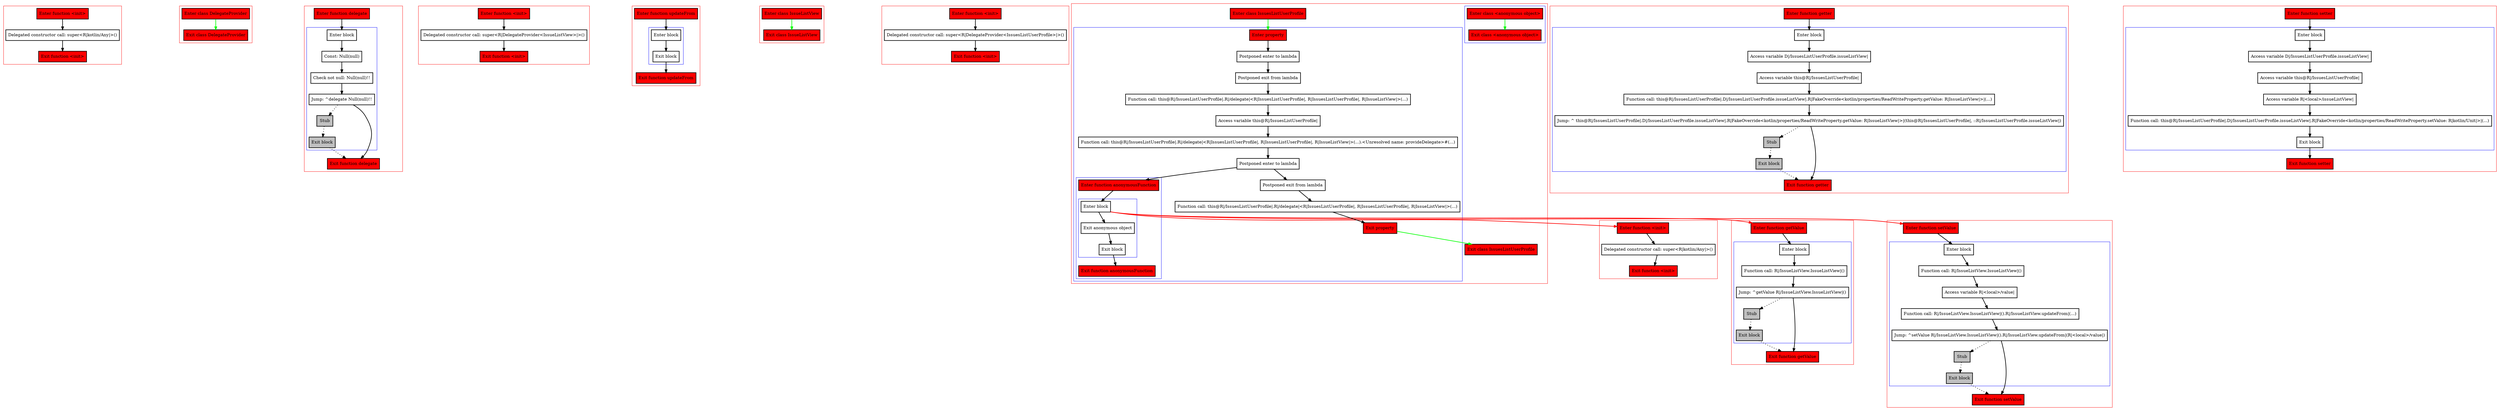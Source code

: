 digraph delegateWithAnonymousObject_kt {
    graph [nodesep=3]
    node [shape=box penwidth=2]
    edge [penwidth=2]

    subgraph cluster_0 {
        color=red
        0 [label="Enter function <init>" style="filled" fillcolor=red];
        1 [label="Delegated constructor call: super<R|kotlin/Any|>()"];
        2 [label="Exit function <init>" style="filled" fillcolor=red];
    }
    0 -> {1};
    1 -> {2};

    subgraph cluster_1 {
        color=red
        3 [label="Enter class DelegateProvider" style="filled" fillcolor=red];
        4 [label="Exit class DelegateProvider" style="filled" fillcolor=red];
    }
    3 -> {4} [color=green];

    subgraph cluster_2 {
        color=red
        5 [label="Enter function delegate" style="filled" fillcolor=red];
        subgraph cluster_3 {
            color=blue
            6 [label="Enter block"];
            7 [label="Const: Null(null)"];
            8 [label="Check not null: Null(null)!!"];
            9 [label="Jump: ^delegate Null(null)!!"];
            10 [label="Stub" style="filled" fillcolor=gray];
            11 [label="Exit block" style="filled" fillcolor=gray];
        }
        12 [label="Exit function delegate" style="filled" fillcolor=red];
    }
    5 -> {6};
    6 -> {7};
    7 -> {8};
    8 -> {9};
    9 -> {12};
    9 -> {10} [style=dotted];
    10 -> {11} [style=dotted];
    11 -> {12} [style=dotted];

    subgraph cluster_4 {
        color=red
        13 [label="Enter function <init>" style="filled" fillcolor=red];
        14 [label="Delegated constructor call: super<R|DelegateProvider<IssueListView>|>()"];
        15 [label="Exit function <init>" style="filled" fillcolor=red];
    }
    13 -> {14};
    14 -> {15};

    subgraph cluster_5 {
        color=red
        16 [label="Enter function updateFrom" style="filled" fillcolor=red];
        subgraph cluster_6 {
            color=blue
            17 [label="Enter block"];
            18 [label="Exit block"];
        }
        19 [label="Exit function updateFrom" style="filled" fillcolor=red];
    }
    16 -> {17};
    17 -> {18};
    18 -> {19};

    subgraph cluster_7 {
        color=red
        20 [label="Enter class IssueListView" style="filled" fillcolor=red];
        21 [label="Exit class IssueListView" style="filled" fillcolor=red];
    }
    20 -> {21} [color=green];

    subgraph cluster_8 {
        color=red
        22 [label="Enter function <init>" style="filled" fillcolor=red];
        23 [label="Delegated constructor call: super<R|DelegateProvider<IssuesListUserProfile>|>()"];
        24 [label="Exit function <init>" style="filled" fillcolor=red];
    }
    22 -> {23};
    23 -> {24};

    subgraph cluster_9 {
        color=red
        32 [label="Enter function <init>" style="filled" fillcolor=red];
        33 [label="Delegated constructor call: super<R|kotlin/Any|>()"];
        34 [label="Exit function <init>" style="filled" fillcolor=red];
    }
    32 -> {33};
    33 -> {34};

    subgraph cluster_10 {
        color=red
        35 [label="Enter function getValue" style="filled" fillcolor=red];
        subgraph cluster_11 {
            color=blue
            36 [label="Enter block"];
            37 [label="Function call: R|/IssueListView.IssueListView|()"];
            38 [label="Jump: ^getValue R|/IssueListView.IssueListView|()"];
            39 [label="Stub" style="filled" fillcolor=gray];
            40 [label="Exit block" style="filled" fillcolor=gray];
        }
        41 [label="Exit function getValue" style="filled" fillcolor=red];
    }
    35 -> {36};
    36 -> {37};
    37 -> {38};
    38 -> {41};
    38 -> {39} [style=dotted];
    39 -> {40} [style=dotted];
    40 -> {41} [style=dotted];

    subgraph cluster_12 {
        color=red
        42 [label="Enter function setValue" style="filled" fillcolor=red];
        subgraph cluster_13 {
            color=blue
            43 [label="Enter block"];
            44 [label="Function call: R|/IssueListView.IssueListView|()"];
            45 [label="Access variable R|<local>/value|"];
            46 [label="Function call: R|/IssueListView.IssueListView|().R|/IssueListView.updateFrom|(...)"];
            47 [label="Jump: ^setValue R|/IssueListView.IssueListView|().R|/IssueListView.updateFrom|(R|<local>/value|)"];
            48 [label="Stub" style="filled" fillcolor=gray];
            49 [label="Exit block" style="filled" fillcolor=gray];
        }
        50 [label="Exit function setValue" style="filled" fillcolor=red];
    }
    42 -> {43};
    43 -> {44};
    44 -> {45};
    45 -> {46};
    46 -> {47};
    47 -> {50};
    47 -> {48} [style=dotted];
    48 -> {49} [style=dotted];
    49 -> {50} [style=dotted];

    subgraph cluster_14 {
        color=red
        51 [label="Enter function getter" style="filled" fillcolor=red];
        subgraph cluster_15 {
            color=blue
            52 [label="Enter block"];
            53 [label="Access variable D|/IssuesListUserProfile.issueListView|"];
            54 [label="Access variable this@R|/IssuesListUserProfile|"];
            55 [label="Function call: this@R|/IssuesListUserProfile|.D|/IssuesListUserProfile.issueListView|.R|FakeOverride<kotlin/properties/ReadWriteProperty.getValue: R|IssueListView|>|(...)"];
            56 [label="Jump: ^ this@R|/IssuesListUserProfile|.D|/IssuesListUserProfile.issueListView|.R|FakeOverride<kotlin/properties/ReadWriteProperty.getValue: R|IssueListView|>|(this@R|/IssuesListUserProfile|, ::R|/IssuesListUserProfile.issueListView|)"];
            57 [label="Stub" style="filled" fillcolor=gray];
            58 [label="Exit block" style="filled" fillcolor=gray];
        }
        59 [label="Exit function getter" style="filled" fillcolor=red];
    }
    51 -> {52};
    52 -> {53};
    53 -> {54};
    54 -> {55};
    55 -> {56};
    56 -> {59};
    56 -> {57} [style=dotted];
    57 -> {58} [style=dotted];
    58 -> {59} [style=dotted];

    subgraph cluster_16 {
        color=red
        60 [label="Enter function setter" style="filled" fillcolor=red];
        subgraph cluster_17 {
            color=blue
            61 [label="Enter block"];
            62 [label="Access variable D|/IssuesListUserProfile.issueListView|"];
            63 [label="Access variable this@R|/IssuesListUserProfile|"];
            64 [label="Access variable R|<local>/issueListView|"];
            65 [label="Function call: this@R|/IssuesListUserProfile|.D|/IssuesListUserProfile.issueListView|.R|FakeOverride<kotlin/properties/ReadWriteProperty.setValue: R|kotlin/Unit|>|(...)"];
            66 [label="Exit block"];
        }
        67 [label="Exit function setter" style="filled" fillcolor=red];
    }
    60 -> {61};
    61 -> {62};
    62 -> {63};
    63 -> {64};
    64 -> {65};
    65 -> {66};
    66 -> {67};

    subgraph cluster_18 {
        color=red
        78 [label="Enter class IssuesListUserProfile" style="filled" fillcolor=red];
        subgraph cluster_19 {
            color=blue
            30 [label="Enter class <anonymous object>" style="filled" fillcolor=red];
            31 [label="Exit class <anonymous object>" style="filled" fillcolor=red];
        }
        subgraph cluster_20 {
            color=blue
            68 [label="Enter property" style="filled" fillcolor=red];
            69 [label="Postponed enter to lambda"];
            70 [label="Postponed exit from lambda"];
            71 [label="Function call: this@R|/IssuesListUserProfile|.R|/delegate|<R|IssuesListUserProfile|, R|IssuesListUserProfile|, R|IssueListView|>(...)"];
            72 [label="Access variable this@R|/IssuesListUserProfile|"];
            73 [label="Function call: this@R|/IssuesListUserProfile|.R|/delegate|<R|IssuesListUserProfile|, R|IssuesListUserProfile|, R|IssueListView|>(...).<Unresolved name: provideDelegate>#(...)"];
            74 [label="Postponed enter to lambda"];
            subgraph cluster_21 {
                color=blue
                25 [label="Enter function anonymousFunction" style="filled" fillcolor=red];
                subgraph cluster_22 {
                    color=blue
                    26 [label="Enter block"];
                    27 [label="Exit anonymous object"];
                    28 [label="Exit block"];
                }
                29 [label="Exit function anonymousFunction" style="filled" fillcolor=red];
            }
            75 [label="Postponed exit from lambda"];
            76 [label="Function call: this@R|/IssuesListUserProfile|.R|/delegate|<R|IssuesListUserProfile|, R|IssuesListUserProfile|, R|IssueListView|>(...)"];
            77 [label="Exit property" style="filled" fillcolor=red];
        }
        79 [label="Exit class IssuesListUserProfile" style="filled" fillcolor=red];
    }
    78 -> {68} [color=green];
    68 -> {69};
    69 -> {70};
    70 -> {71};
    71 -> {72};
    72 -> {73};
    73 -> {74};
    74 -> {75 25};
    75 -> {76};
    76 -> {77};
    77 -> {79} [color=green];
    25 -> {26};
    26 -> {27};
    26 -> {32 35 42} [color=red];
    27 -> {28};
    28 -> {29};
    30 -> {31} [color=green];

}
